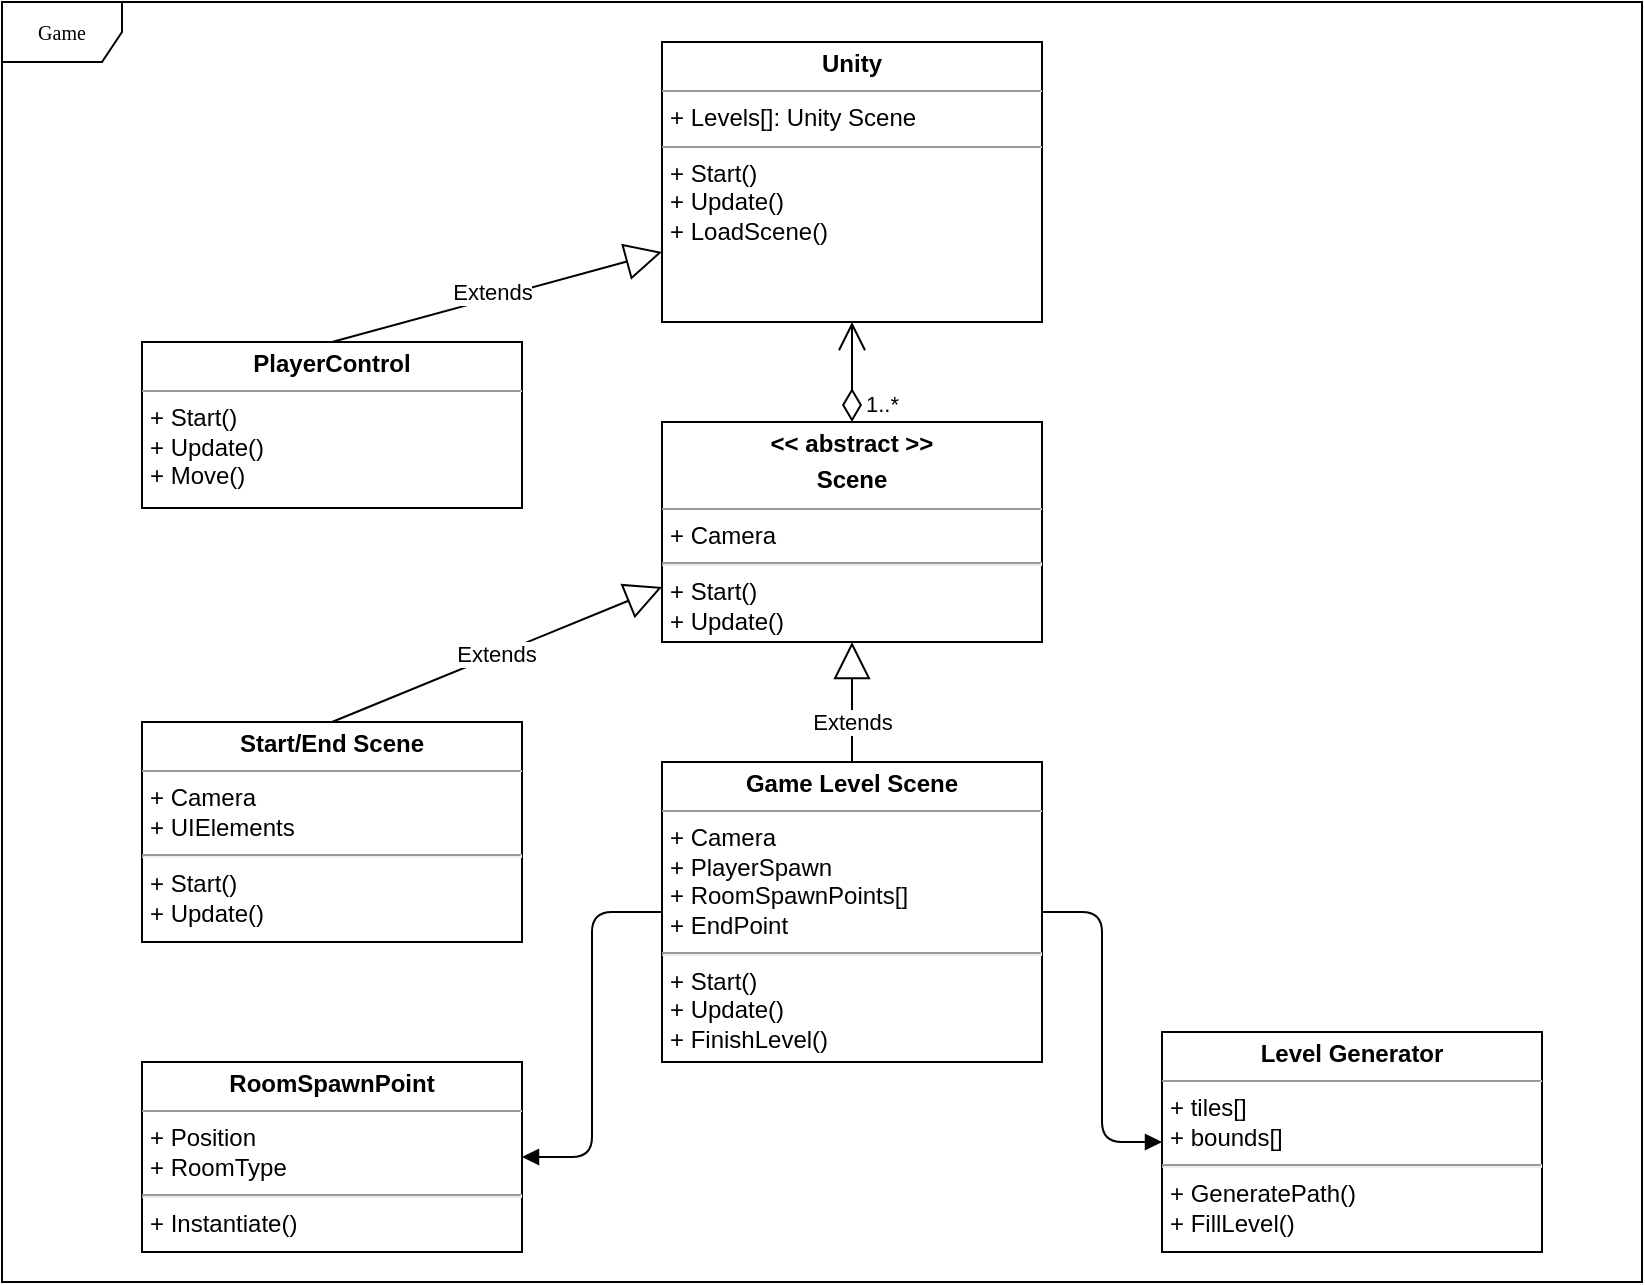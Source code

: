 <mxfile version="12.3.3" type="google" pages="1"><diagram name="Page-1" id="c4acf3e9-155e-7222-9cf6-157b1a14988f"><mxGraphModel dx="918" dy="1099" grid="1" gridSize="10" guides="1" tooltips="1" connect="1" arrows="1" fold="1" page="1" pageScale="1" pageWidth="850" pageHeight="1100" background="#ffffff" math="0" shadow="0"><root><mxCell id="0"/><mxCell id="1" parent="0"/><mxCell id="17acba5748e5396b-1" value="Game" style="shape=umlFrame;whiteSpace=wrap;html=1;rounded=0;shadow=0;comic=0;labelBackgroundColor=none;strokeWidth=1;fontFamily=Verdana;fontSize=10;align=center;" parent="1" vertex="1"><mxGeometry x="20" y="20" width="820" height="640" as="geometry"/></mxCell><mxCell id="5d2195bd80daf111-18" value="&lt;p style=&quot;margin: 0px ; margin-top: 4px ; text-align: center&quot;&gt;&lt;b&gt;PlayerControl&lt;/b&gt;&lt;/p&gt;&lt;hr size=&quot;1&quot;&gt;&lt;p style=&quot;margin: 0px ; margin-left: 4px&quot;&gt;&lt;/p&gt;&lt;p style=&quot;margin: 0px ; margin-left: 4px&quot;&gt;+ Start()&lt;br&gt;+ Update()&lt;/p&gt;&lt;p style=&quot;margin: 0px ; margin-left: 4px&quot;&gt;+ Move()&lt;/p&gt;" style="verticalAlign=top;align=left;overflow=fill;fontSize=12;fontFamily=Helvetica;html=1;rounded=0;shadow=0;comic=0;labelBackgroundColor=none;strokeWidth=1" parent="1" vertex="1"><mxGeometry x="90" y="190" width="190" height="83" as="geometry"/></mxCell><mxCell id="vPVbH3B0CYFIq1NmOwBQ-2" value="&lt;p style=&quot;margin: 0px ; margin-top: 4px ; text-align: center&quot;&gt;&lt;b&gt;Unity&lt;/b&gt;&lt;/p&gt;&lt;hr size=&quot;1&quot;&gt;&lt;p style=&quot;margin: 0px ; margin-left: 4px&quot;&gt;+ Levels[]: Unity Scene&lt;br&gt;&lt;/p&gt;&lt;hr size=&quot;1&quot;&gt;&lt;p style=&quot;margin: 0px ; margin-left: 4px&quot;&gt;+ Start()&lt;br&gt;+ Update()&lt;/p&gt;&lt;p style=&quot;margin: 0px ; margin-left: 4px&quot;&gt;+ LoadScene()&lt;/p&gt;&lt;p style=&quot;margin: 0px ; margin-left: 4px&quot;&gt;&lt;br&gt;&lt;/p&gt;" style="verticalAlign=top;align=left;overflow=fill;fontSize=12;fontFamily=Helvetica;html=1;rounded=0;shadow=0;comic=0;labelBackgroundColor=none;strokeWidth=1" parent="1" vertex="1"><mxGeometry x="350" y="40" width="190" height="140" as="geometry"/></mxCell><mxCell id="vPVbH3B0CYFIq1NmOwBQ-3" value="&lt;p style=&quot;margin: 0px ; margin-top: 4px ; text-align: center&quot;&gt;&lt;b&gt;&amp;lt;&amp;lt; abstract &amp;gt;&amp;gt;&lt;/b&gt;&lt;/p&gt;&lt;p style=&quot;margin: 0px ; margin-top: 4px ; text-align: center&quot;&gt;&lt;b&gt;Scene&lt;/b&gt;&lt;/p&gt;&lt;hr size=&quot;1&quot;&gt;&lt;p style=&quot;margin: 0px ; margin-left: 4px&quot;&gt;&lt;/p&gt;&lt;p style=&quot;margin: 0px ; margin-left: 4px&quot;&gt;+ Camera&lt;/p&gt;&lt;hr&gt;&lt;p style=&quot;margin: 0px ; margin-left: 4px&quot;&gt;+ Start()&lt;br&gt;+ Update()&lt;/p&gt;&lt;p style=&quot;margin: 0px ; margin-left: 4px&quot;&gt;&lt;br&gt;&lt;/p&gt;" style="verticalAlign=top;align=left;overflow=fill;fontSize=12;fontFamily=Helvetica;html=1;rounded=0;shadow=0;comic=0;labelBackgroundColor=none;strokeWidth=1;strokeColor=#000000;" parent="1" vertex="1"><mxGeometry x="350" y="230" width="190" height="110" as="geometry"/></mxCell><mxCell id="vPVbH3B0CYFIq1NmOwBQ-16" value="" style="edgeStyle=orthogonalEdgeStyle;rounded=1;comic=0;orthogonalLoop=1;jettySize=auto;html=1;shadow=0;align=left;verticalAlign=top;endFill=1;endArrow=block;" parent="1" source="vPVbH3B0CYFIq1NmOwBQ-10" target="vPVbH3B0CYFIq1NmOwBQ-15" edge="1"><mxGeometry relative="1" as="geometry"/></mxCell><mxCell id="vPVbH3B0CYFIq1NmOwBQ-10" value="&lt;p style=&quot;margin: 0px ; margin-top: 4px ; text-align: center&quot;&gt;&lt;b&gt;Game Level Scene&lt;/b&gt;&lt;br&gt;&lt;/p&gt;&lt;hr size=&quot;1&quot;&gt;&lt;p style=&quot;margin: 0px ; margin-left: 4px&quot;&gt;&lt;/p&gt;&lt;p style=&quot;margin: 0px ; margin-left: 4px&quot;&gt;+ Camera&lt;/p&gt;&lt;p style=&quot;margin: 0px ; margin-left: 4px&quot;&gt;+ PlayerSpawn&lt;/p&gt;&lt;p style=&quot;margin: 0px ; margin-left: 4px&quot;&gt;+ RoomSpawnPoints[]&lt;/p&gt;&lt;p style=&quot;margin: 0px ; margin-left: 4px&quot;&gt;+ EndPoint&lt;/p&gt;&lt;hr&gt;&lt;p style=&quot;margin: 0px ; margin-left: 4px&quot;&gt;+ Start()&lt;br&gt;+ Update()&lt;/p&gt;&lt;p style=&quot;margin: 0px ; margin-left: 4px&quot;&gt;+ FinishLevel()&lt;/p&gt;&lt;p style=&quot;margin: 0px ; margin-left: 4px&quot;&gt;&lt;br&gt;&lt;/p&gt;" style="verticalAlign=top;align=left;overflow=fill;fontSize=12;fontFamily=Helvetica;html=1;rounded=0;shadow=0;comic=0;labelBackgroundColor=none;strokeWidth=1;strokeColor=#000000;" parent="1" vertex="1"><mxGeometry x="350" y="400" width="190" height="150" as="geometry"/></mxCell><mxCell id="vPVbH3B0CYFIq1NmOwBQ-15" value="&lt;p style=&quot;margin: 0px ; margin-top: 4px ; text-align: center&quot;&gt;&lt;b&gt;Level Generator&lt;/b&gt;&lt;br&gt;&lt;/p&gt;&lt;hr size=&quot;1&quot;&gt;&lt;p style=&quot;margin: 0px ; margin-left: 4px&quot;&gt;&lt;/p&gt;&lt;p style=&quot;margin: 0px ; margin-left: 4px&quot;&gt;+ tiles[]&lt;/p&gt;&lt;p style=&quot;margin: 0px ; margin-left: 4px&quot;&gt;+ bounds[]&lt;/p&gt;&lt;hr&gt;&lt;p style=&quot;margin: 0px ; margin-left: 4px&quot;&gt;+ GeneratePath()&lt;/p&gt;&lt;p style=&quot;margin: 0px ; margin-left: 4px&quot;&gt;+ FillLevel()&lt;/p&gt;&lt;p style=&quot;margin: 0px ; margin-left: 4px&quot;&gt;&lt;br&gt;&lt;/p&gt;" style="verticalAlign=top;align=left;overflow=fill;fontSize=12;fontFamily=Helvetica;html=1;rounded=0;shadow=0;comic=0;labelBackgroundColor=none;strokeWidth=1;strokeColor=#000000;" parent="1" vertex="1"><mxGeometry x="600" y="535" width="190" height="110" as="geometry"/></mxCell><mxCell id="vPVbH3B0CYFIq1NmOwBQ-13" value="&lt;p style=&quot;margin: 0px ; margin-top: 4px ; text-align: center&quot;&gt;&lt;b&gt;RoomSpawnPoint&lt;/b&gt;&lt;br&gt;&lt;/p&gt;&lt;hr size=&quot;1&quot;&gt;&lt;p style=&quot;margin: 0px ; margin-left: 4px&quot;&gt;&lt;/p&gt;&lt;p style=&quot;margin: 0px ; margin-left: 4px&quot;&gt;+ Position&lt;/p&gt;&lt;p style=&quot;margin: 0px ; margin-left: 4px&quot;&gt;+ RoomType&lt;br&gt;&lt;/p&gt;&lt;hr&gt;&lt;p style=&quot;margin: 0px ; margin-left: 4px&quot;&gt;+ Instantiate()&lt;/p&gt;" style="verticalAlign=top;align=left;overflow=fill;fontSize=12;fontFamily=Helvetica;html=1;rounded=0;shadow=0;comic=0;labelBackgroundColor=none;strokeWidth=1;strokeColor=#000000;" parent="1" vertex="1"><mxGeometry x="90" y="550" width="190" height="95" as="geometry"/></mxCell><mxCell id="vPVbH3B0CYFIq1NmOwBQ-4" value="1..*" style="endArrow=open;html=1;endSize=12;startArrow=diamondThin;startSize=14;startFill=0;edgeStyle=orthogonalEdgeStyle;align=left;verticalAlign=bottom;entryX=0.5;entryY=1;entryDx=0;entryDy=0;exitX=0.5;exitY=0;exitDx=0;exitDy=0;comic=0;shadow=0;" parent="1" source="vPVbH3B0CYFIq1NmOwBQ-3" target="vPVbH3B0CYFIq1NmOwBQ-2" edge="1"><mxGeometry x="-1" y="-5" relative="1" as="geometry"><mxPoint x="380" y="440" as="sourcePoint"/><mxPoint x="540" y="440" as="targetPoint"/><mxPoint as="offset"/></mxGeometry></mxCell><mxCell id="vPVbH3B0CYFIq1NmOwBQ-5" value="Extends" style="endArrow=block;endSize=16;endFill=0;html=1;entryX=0;entryY=0.75;entryDx=0;entryDy=0;exitX=0.5;exitY=0;exitDx=0;exitDy=0;" parent="1" source="5d2195bd80daf111-18" target="vPVbH3B0CYFIq1NmOwBQ-2" edge="1"><mxGeometry x="-0.018" y="3" width="160" relative="1" as="geometry"><mxPoint x="320" y="550" as="sourcePoint"/><mxPoint x="480" y="550" as="targetPoint"/><mxPoint as="offset"/></mxGeometry></mxCell><mxCell id="vPVbH3B0CYFIq1NmOwBQ-6" value="&lt;p style=&quot;margin: 0px ; margin-top: 4px ; text-align: center&quot;&gt;&lt;b&gt;Start/End Scene&lt;/b&gt;&lt;/p&gt;&lt;hr size=&quot;1&quot;&gt;&lt;p style=&quot;margin: 0px ; margin-left: 4px&quot;&gt;&lt;/p&gt;&lt;p style=&quot;margin: 0px 0px 0px 4px&quot;&gt;+ Camera&lt;/p&gt;&lt;p style=&quot;margin: 0px 0px 0px 4px&quot;&gt;+ UIElements&lt;/p&gt;&lt;hr&gt;&lt;p style=&quot;margin: 0px 0px 0px 4px&quot;&gt;+ Start()&lt;br&gt;+ Update()&lt;/p&gt;" style="verticalAlign=top;align=left;overflow=fill;fontSize=12;fontFamily=Helvetica;html=1;rounded=0;shadow=0;comic=0;labelBackgroundColor=none;strokeWidth=1" parent="1" vertex="1"><mxGeometry x="90" y="380" width="190" height="110" as="geometry"/></mxCell><mxCell id="vPVbH3B0CYFIq1NmOwBQ-7" value="Extends" style="endArrow=block;endSize=16;endFill=0;html=1;entryX=0;entryY=0.75;entryDx=0;entryDy=0;exitX=0.5;exitY=0;exitDx=0;exitDy=0;" parent="1" source="vPVbH3B0CYFIq1NmOwBQ-6" target="vPVbH3B0CYFIq1NmOwBQ-3" edge="1"><mxGeometry width="160" relative="1" as="geometry"><mxPoint x="185" y="210" as="sourcePoint"/><mxPoint x="360" y="155" as="targetPoint"/></mxGeometry></mxCell><mxCell id="vPVbH3B0CYFIq1NmOwBQ-12" value="Extends" style="endArrow=block;endSize=16;endFill=0;html=1;entryX=0.5;entryY=1;entryDx=0;entryDy=0;exitX=0.5;exitY=0;exitDx=0;exitDy=0;" parent="1" source="vPVbH3B0CYFIq1NmOwBQ-10" target="vPVbH3B0CYFIq1NmOwBQ-3" edge="1"><mxGeometry x="-0.333" width="160" relative="1" as="geometry"><mxPoint x="195" y="390" as="sourcePoint"/><mxPoint x="360" y="322.5" as="targetPoint"/><mxPoint as="offset"/></mxGeometry></mxCell><mxCell id="vPVbH3B0CYFIq1NmOwBQ-17" value="" style="endArrow=block;endFill=1;html=1;edgeStyle=orthogonalEdgeStyle;align=left;verticalAlign=top;shadow=0;exitX=0;exitY=0.5;exitDx=0;exitDy=0;entryX=1;entryY=0.5;entryDx=0;entryDy=0;" parent="1" source="vPVbH3B0CYFIq1NmOwBQ-10" target="vPVbH3B0CYFIq1NmOwBQ-13" edge="1"><mxGeometry x="-0.586" y="21" relative="1" as="geometry"><mxPoint x="210" y="540" as="sourcePoint"/><mxPoint x="370" y="540" as="targetPoint"/><mxPoint x="-36" y="15" as="offset"/></mxGeometry></mxCell><mxCell id="vPVbH3B0CYFIq1NmOwBQ-18" value="" style="resizable=0;html=1;align=left;verticalAlign=bottom;labelBackgroundColor=#ffffff;fontSize=10;" parent="vPVbH3B0CYFIq1NmOwBQ-17" connectable="0" vertex="1"><mxGeometry x="-1" relative="1" as="geometry"/></mxCell></root></mxGraphModel></diagram></mxfile>